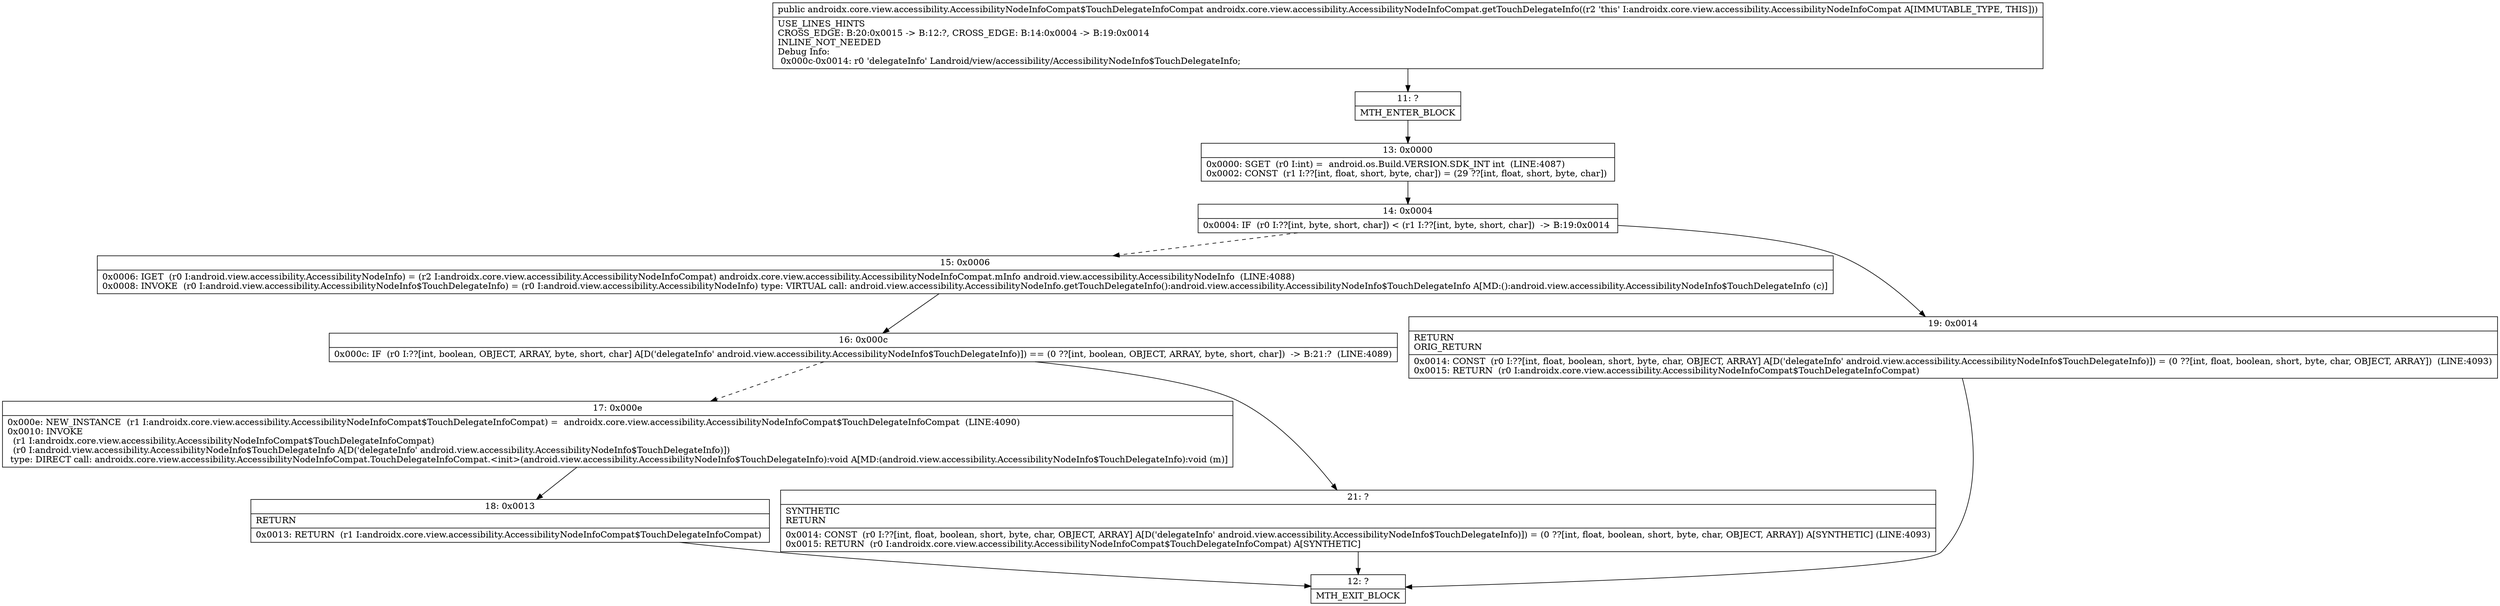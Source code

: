 digraph "CFG forandroidx.core.view.accessibility.AccessibilityNodeInfoCompat.getTouchDelegateInfo()Landroidx\/core\/view\/accessibility\/AccessibilityNodeInfoCompat$TouchDelegateInfoCompat;" {
Node_11 [shape=record,label="{11\:\ ?|MTH_ENTER_BLOCK\l}"];
Node_13 [shape=record,label="{13\:\ 0x0000|0x0000: SGET  (r0 I:int) =  android.os.Build.VERSION.SDK_INT int  (LINE:4087)\l0x0002: CONST  (r1 I:??[int, float, short, byte, char]) = (29 ??[int, float, short, byte, char]) \l}"];
Node_14 [shape=record,label="{14\:\ 0x0004|0x0004: IF  (r0 I:??[int, byte, short, char]) \< (r1 I:??[int, byte, short, char])  \-\> B:19:0x0014 \l}"];
Node_15 [shape=record,label="{15\:\ 0x0006|0x0006: IGET  (r0 I:android.view.accessibility.AccessibilityNodeInfo) = (r2 I:androidx.core.view.accessibility.AccessibilityNodeInfoCompat) androidx.core.view.accessibility.AccessibilityNodeInfoCompat.mInfo android.view.accessibility.AccessibilityNodeInfo  (LINE:4088)\l0x0008: INVOKE  (r0 I:android.view.accessibility.AccessibilityNodeInfo$TouchDelegateInfo) = (r0 I:android.view.accessibility.AccessibilityNodeInfo) type: VIRTUAL call: android.view.accessibility.AccessibilityNodeInfo.getTouchDelegateInfo():android.view.accessibility.AccessibilityNodeInfo$TouchDelegateInfo A[MD:():android.view.accessibility.AccessibilityNodeInfo$TouchDelegateInfo (c)]\l}"];
Node_16 [shape=record,label="{16\:\ 0x000c|0x000c: IF  (r0 I:??[int, boolean, OBJECT, ARRAY, byte, short, char] A[D('delegateInfo' android.view.accessibility.AccessibilityNodeInfo$TouchDelegateInfo)]) == (0 ??[int, boolean, OBJECT, ARRAY, byte, short, char])  \-\> B:21:?  (LINE:4089)\l}"];
Node_17 [shape=record,label="{17\:\ 0x000e|0x000e: NEW_INSTANCE  (r1 I:androidx.core.view.accessibility.AccessibilityNodeInfoCompat$TouchDelegateInfoCompat) =  androidx.core.view.accessibility.AccessibilityNodeInfoCompat$TouchDelegateInfoCompat  (LINE:4090)\l0x0010: INVOKE  \l  (r1 I:androidx.core.view.accessibility.AccessibilityNodeInfoCompat$TouchDelegateInfoCompat)\l  (r0 I:android.view.accessibility.AccessibilityNodeInfo$TouchDelegateInfo A[D('delegateInfo' android.view.accessibility.AccessibilityNodeInfo$TouchDelegateInfo)])\l type: DIRECT call: androidx.core.view.accessibility.AccessibilityNodeInfoCompat.TouchDelegateInfoCompat.\<init\>(android.view.accessibility.AccessibilityNodeInfo$TouchDelegateInfo):void A[MD:(android.view.accessibility.AccessibilityNodeInfo$TouchDelegateInfo):void (m)]\l}"];
Node_18 [shape=record,label="{18\:\ 0x0013|RETURN\l|0x0013: RETURN  (r1 I:androidx.core.view.accessibility.AccessibilityNodeInfoCompat$TouchDelegateInfoCompat) \l}"];
Node_12 [shape=record,label="{12\:\ ?|MTH_EXIT_BLOCK\l}"];
Node_21 [shape=record,label="{21\:\ ?|SYNTHETIC\lRETURN\l|0x0014: CONST  (r0 I:??[int, float, boolean, short, byte, char, OBJECT, ARRAY] A[D('delegateInfo' android.view.accessibility.AccessibilityNodeInfo$TouchDelegateInfo)]) = (0 ??[int, float, boolean, short, byte, char, OBJECT, ARRAY]) A[SYNTHETIC] (LINE:4093)\l0x0015: RETURN  (r0 I:androidx.core.view.accessibility.AccessibilityNodeInfoCompat$TouchDelegateInfoCompat) A[SYNTHETIC]\l}"];
Node_19 [shape=record,label="{19\:\ 0x0014|RETURN\lORIG_RETURN\l|0x0014: CONST  (r0 I:??[int, float, boolean, short, byte, char, OBJECT, ARRAY] A[D('delegateInfo' android.view.accessibility.AccessibilityNodeInfo$TouchDelegateInfo)]) = (0 ??[int, float, boolean, short, byte, char, OBJECT, ARRAY])  (LINE:4093)\l0x0015: RETURN  (r0 I:androidx.core.view.accessibility.AccessibilityNodeInfoCompat$TouchDelegateInfoCompat) \l}"];
MethodNode[shape=record,label="{public androidx.core.view.accessibility.AccessibilityNodeInfoCompat$TouchDelegateInfoCompat androidx.core.view.accessibility.AccessibilityNodeInfoCompat.getTouchDelegateInfo((r2 'this' I:androidx.core.view.accessibility.AccessibilityNodeInfoCompat A[IMMUTABLE_TYPE, THIS]))  | USE_LINES_HINTS\lCROSS_EDGE: B:20:0x0015 \-\> B:12:?, CROSS_EDGE: B:14:0x0004 \-\> B:19:0x0014\lINLINE_NOT_NEEDED\lDebug Info:\l  0x000c\-0x0014: r0 'delegateInfo' Landroid\/view\/accessibility\/AccessibilityNodeInfo$TouchDelegateInfo;\l}"];
MethodNode -> Node_11;Node_11 -> Node_13;
Node_13 -> Node_14;
Node_14 -> Node_15[style=dashed];
Node_14 -> Node_19;
Node_15 -> Node_16;
Node_16 -> Node_17[style=dashed];
Node_16 -> Node_21;
Node_17 -> Node_18;
Node_18 -> Node_12;
Node_21 -> Node_12;
Node_19 -> Node_12;
}

